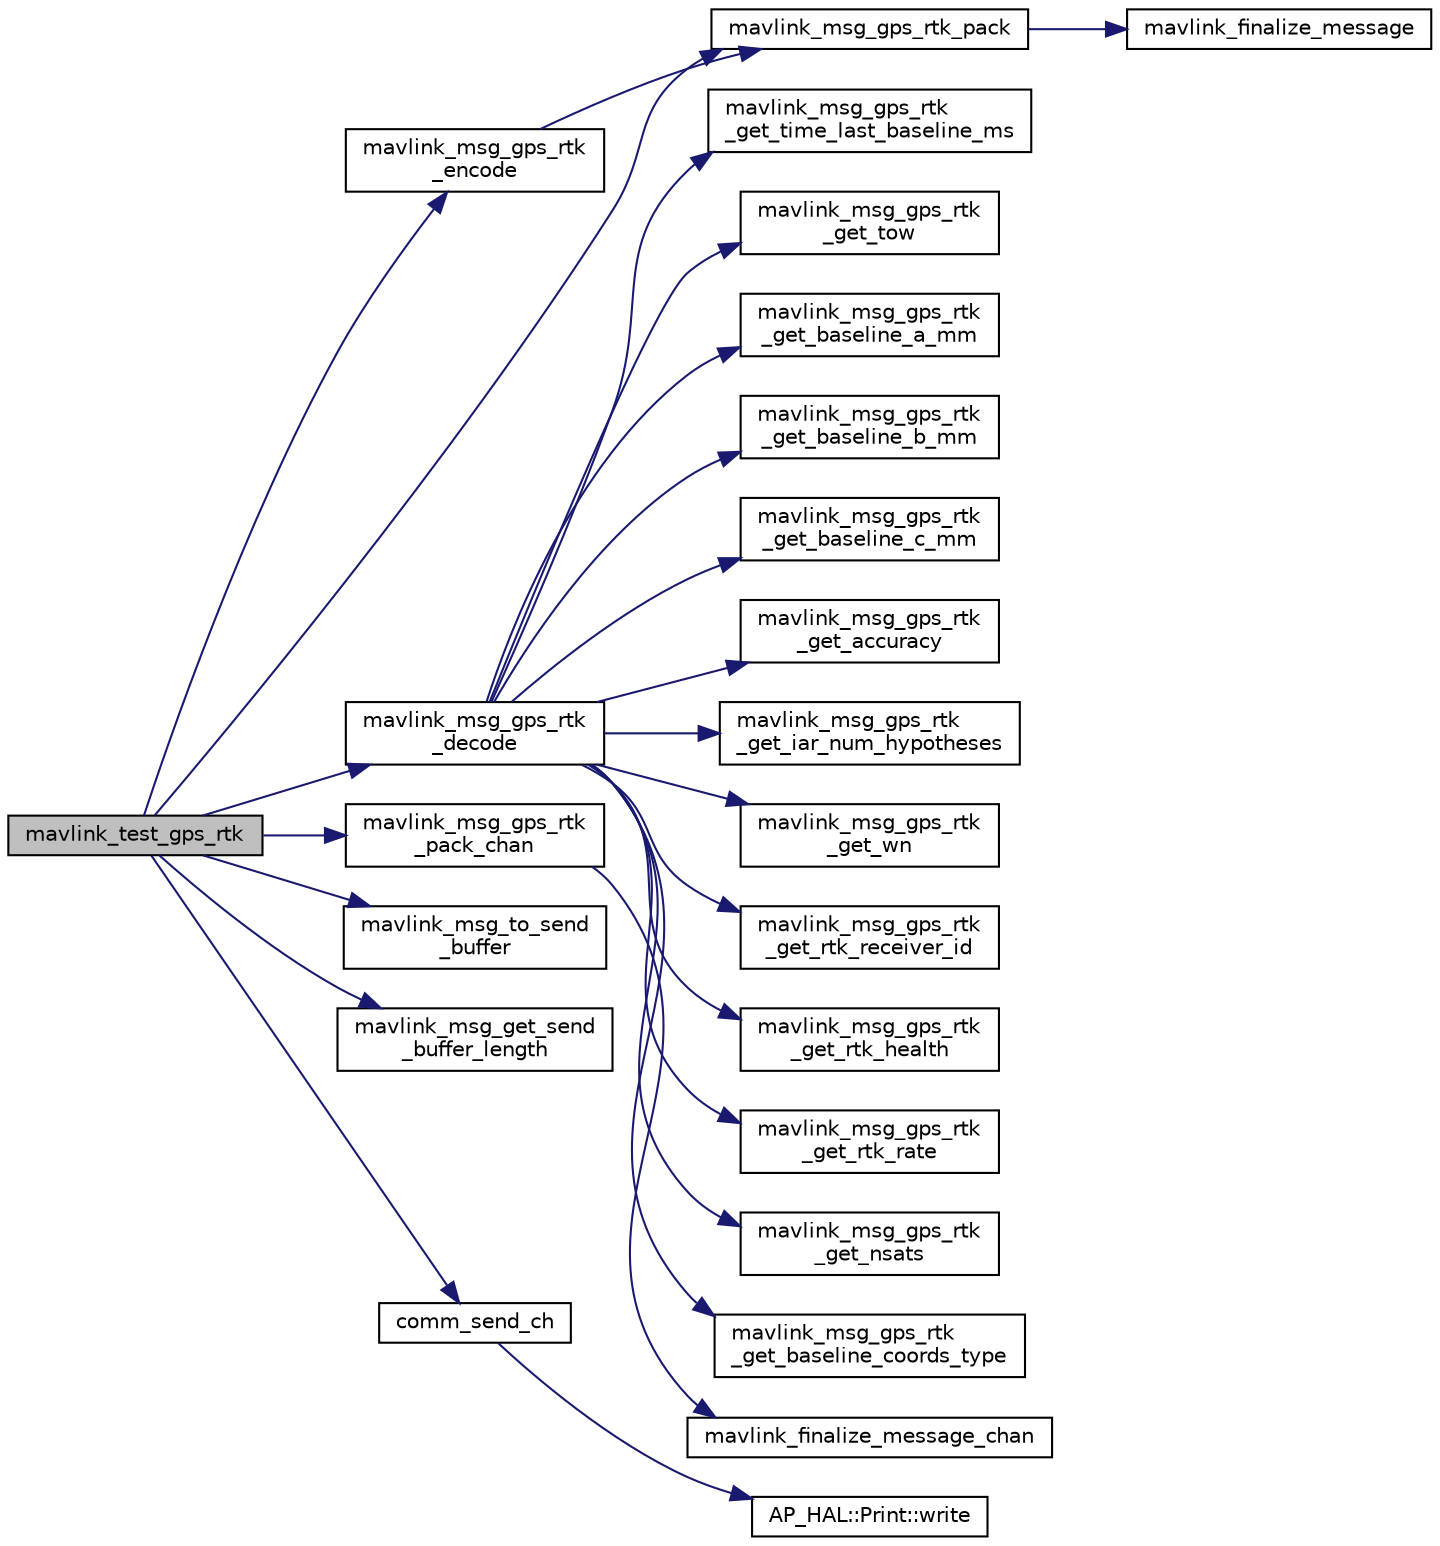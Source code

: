 digraph "mavlink_test_gps_rtk"
{
 // INTERACTIVE_SVG=YES
  edge [fontname="Helvetica",fontsize="10",labelfontname="Helvetica",labelfontsize="10"];
  node [fontname="Helvetica",fontsize="10",shape=record];
  rankdir="LR";
  Node1 [label="mavlink_test_gps_rtk",height=0.2,width=0.4,color="black", fillcolor="grey75", style="filled" fontcolor="black"];
  Node1 -> Node2 [color="midnightblue",fontsize="10",style="solid",fontname="Helvetica"];
  Node2 [label="mavlink_msg_gps_rtk\l_encode",height=0.2,width=0.4,color="black", fillcolor="white", style="filled",URL="$mavlink__msg__gps__rtk_8h.html#afd9c4ba79bb088c3b49cbd1acc4eb54a",tooltip="Encode a gps_rtk struct. "];
  Node2 -> Node3 [color="midnightblue",fontsize="10",style="solid",fontname="Helvetica"];
  Node3 [label="mavlink_msg_gps_rtk_pack",height=0.2,width=0.4,color="black", fillcolor="white", style="filled",URL="$mavlink__msg__gps__rtk_8h.html#ab486cde28c9ba7de5010db5463b7b2c7",tooltip="Pack a gps_rtk message. "];
  Node3 -> Node4 [color="midnightblue",fontsize="10",style="solid",fontname="Helvetica"];
  Node4 [label="mavlink_finalize_message",height=0.2,width=0.4,color="black", fillcolor="white", style="filled",URL="$v0_89_2mavlink__helpers_8h.html#af3bea083c5ec83f5b6570b2bd4a817d0",tooltip="Finalize a MAVLink message with MAVLINK_COMM_0 as default channel. "];
  Node1 -> Node5 [color="midnightblue",fontsize="10",style="solid",fontname="Helvetica"];
  Node5 [label="mavlink_msg_gps_rtk\l_decode",height=0.2,width=0.4,color="black", fillcolor="white", style="filled",URL="$mavlink__msg__gps__rtk_8h.html#a7df6e79fbb1a83c9747016656e1d8ed8",tooltip="Decode a gps_rtk message into a struct. "];
  Node5 -> Node6 [color="midnightblue",fontsize="10",style="solid",fontname="Helvetica"];
  Node6 [label="mavlink_msg_gps_rtk\l_get_time_last_baseline_ms",height=0.2,width=0.4,color="black", fillcolor="white", style="filled",URL="$mavlink__msg__gps__rtk_8h.html#ab6e631329874d6a486cf15d52f23aff9",tooltip="Send a gps_rtk message. "];
  Node5 -> Node7 [color="midnightblue",fontsize="10",style="solid",fontname="Helvetica"];
  Node7 [label="mavlink_msg_gps_rtk\l_get_tow",height=0.2,width=0.4,color="black", fillcolor="white", style="filled",URL="$mavlink__msg__gps__rtk_8h.html#a91ab82b9e97ba51905e17a17ac2e4b85",tooltip="Get field tow from gps_rtk message. "];
  Node5 -> Node8 [color="midnightblue",fontsize="10",style="solid",fontname="Helvetica"];
  Node8 [label="mavlink_msg_gps_rtk\l_get_baseline_a_mm",height=0.2,width=0.4,color="black", fillcolor="white", style="filled",URL="$mavlink__msg__gps__rtk_8h.html#a5850e2a736e5cc9f422a9553b61d8fe5",tooltip="Get field baseline_a_mm from gps_rtk message. "];
  Node5 -> Node9 [color="midnightblue",fontsize="10",style="solid",fontname="Helvetica"];
  Node9 [label="mavlink_msg_gps_rtk\l_get_baseline_b_mm",height=0.2,width=0.4,color="black", fillcolor="white", style="filled",URL="$mavlink__msg__gps__rtk_8h.html#a9a245fc38079df300c802d19b0181e48",tooltip="Get field baseline_b_mm from gps_rtk message. "];
  Node5 -> Node10 [color="midnightblue",fontsize="10",style="solid",fontname="Helvetica"];
  Node10 [label="mavlink_msg_gps_rtk\l_get_baseline_c_mm",height=0.2,width=0.4,color="black", fillcolor="white", style="filled",URL="$mavlink__msg__gps__rtk_8h.html#a160df569f2fae2b5262c9305a4b572db",tooltip="Get field baseline_c_mm from gps_rtk message. "];
  Node5 -> Node11 [color="midnightblue",fontsize="10",style="solid",fontname="Helvetica"];
  Node11 [label="mavlink_msg_gps_rtk\l_get_accuracy",height=0.2,width=0.4,color="black", fillcolor="white", style="filled",URL="$mavlink__msg__gps__rtk_8h.html#a038debcc34083816edc80a0e99190feb",tooltip="Get field accuracy from gps_rtk message. "];
  Node5 -> Node12 [color="midnightblue",fontsize="10",style="solid",fontname="Helvetica"];
  Node12 [label="mavlink_msg_gps_rtk\l_get_iar_num_hypotheses",height=0.2,width=0.4,color="black", fillcolor="white", style="filled",URL="$mavlink__msg__gps__rtk_8h.html#a22270f38689373e1fbae6f7aab9ac26d",tooltip="Get field iar_num_hypotheses from gps_rtk message. "];
  Node5 -> Node13 [color="midnightblue",fontsize="10",style="solid",fontname="Helvetica"];
  Node13 [label="mavlink_msg_gps_rtk\l_get_wn",height=0.2,width=0.4,color="black", fillcolor="white", style="filled",URL="$mavlink__msg__gps__rtk_8h.html#a13dc09156d21a75c665acca5ab4c8811",tooltip="Get field wn from gps_rtk message. "];
  Node5 -> Node14 [color="midnightblue",fontsize="10",style="solid",fontname="Helvetica"];
  Node14 [label="mavlink_msg_gps_rtk\l_get_rtk_receiver_id",height=0.2,width=0.4,color="black", fillcolor="white", style="filled",URL="$mavlink__msg__gps__rtk_8h.html#a3a4e1e13e91c777cffc0b11bc1add1ba",tooltip="Get field rtk_receiver_id from gps_rtk message. "];
  Node5 -> Node15 [color="midnightblue",fontsize="10",style="solid",fontname="Helvetica"];
  Node15 [label="mavlink_msg_gps_rtk\l_get_rtk_health",height=0.2,width=0.4,color="black", fillcolor="white", style="filled",URL="$mavlink__msg__gps__rtk_8h.html#a6549718712d883db34a622907abcf34f",tooltip="Get field rtk_health from gps_rtk message. "];
  Node5 -> Node16 [color="midnightblue",fontsize="10",style="solid",fontname="Helvetica"];
  Node16 [label="mavlink_msg_gps_rtk\l_get_rtk_rate",height=0.2,width=0.4,color="black", fillcolor="white", style="filled",URL="$mavlink__msg__gps__rtk_8h.html#a42ed774f24931fcc9f3739e2d8e916f9",tooltip="Get field rtk_rate from gps_rtk message. "];
  Node5 -> Node17 [color="midnightblue",fontsize="10",style="solid",fontname="Helvetica"];
  Node17 [label="mavlink_msg_gps_rtk\l_get_nsats",height=0.2,width=0.4,color="black", fillcolor="white", style="filled",URL="$mavlink__msg__gps__rtk_8h.html#ae2cd2ced4dfb6e69131d5283419acd05",tooltip="Get field nsats from gps_rtk message. "];
  Node5 -> Node18 [color="midnightblue",fontsize="10",style="solid",fontname="Helvetica"];
  Node18 [label="mavlink_msg_gps_rtk\l_get_baseline_coords_type",height=0.2,width=0.4,color="black", fillcolor="white", style="filled",URL="$mavlink__msg__gps__rtk_8h.html#a5c0b4ab0a27aa34d0bc2baccba44e021",tooltip="Get field baseline_coords_type from gps_rtk message. "];
  Node1 -> Node3 [color="midnightblue",fontsize="10",style="solid",fontname="Helvetica"];
  Node1 -> Node19 [color="midnightblue",fontsize="10",style="solid",fontname="Helvetica"];
  Node19 [label="mavlink_msg_gps_rtk\l_pack_chan",height=0.2,width=0.4,color="black", fillcolor="white", style="filled",URL="$mavlink__msg__gps__rtk_8h.html#a070df7f30596496cf234c7362d66427b",tooltip="Pack a gps_rtk message on a channel. "];
  Node19 -> Node20 [color="midnightblue",fontsize="10",style="solid",fontname="Helvetica"];
  Node20 [label="mavlink_finalize_message_chan",height=0.2,width=0.4,color="black", fillcolor="white", style="filled",URL="$v0_89_2mavlink__helpers_8h.html#aa66131138fc02101dcc73b4b556ab422",tooltip="Finalize a MAVLink message with channel assignment. "];
  Node1 -> Node21 [color="midnightblue",fontsize="10",style="solid",fontname="Helvetica"];
  Node21 [label="mavlink_msg_to_send\l_buffer",height=0.2,width=0.4,color="black", fillcolor="white", style="filled",URL="$v0_89_2mavlink__helpers_8h.html#afea0a9befa84822fd62c2899ea0d849e",tooltip="Pack a message to send it over a serial byte stream. "];
  Node1 -> Node22 [color="midnightblue",fontsize="10",style="solid",fontname="Helvetica"];
  Node22 [label="mavlink_msg_get_send\l_buffer_length",height=0.2,width=0.4,color="black", fillcolor="white", style="filled",URL="$v0_89_2protocol_8h.html#aa86c08f27aabb7a2e12a67f189f590c8",tooltip="Get the required buffer size for this message. "];
  Node1 -> Node23 [color="midnightblue",fontsize="10",style="solid",fontname="Helvetica"];
  Node23 [label="comm_send_ch",height=0.2,width=0.4,color="black", fillcolor="white", style="filled",URL="$GCS__MAVLink_8h.html#ab753873a1ee10adedd0ce246311468f8"];
  Node23 -> Node24 [color="midnightblue",fontsize="10",style="solid",fontname="Helvetica"];
  Node24 [label="AP_HAL::Print::write",height=0.2,width=0.4,color="black", fillcolor="white", style="filled",URL="$classAP__HAL_1_1Print.html#acc65391952a43334f8f5c9bef341f501"];
}
